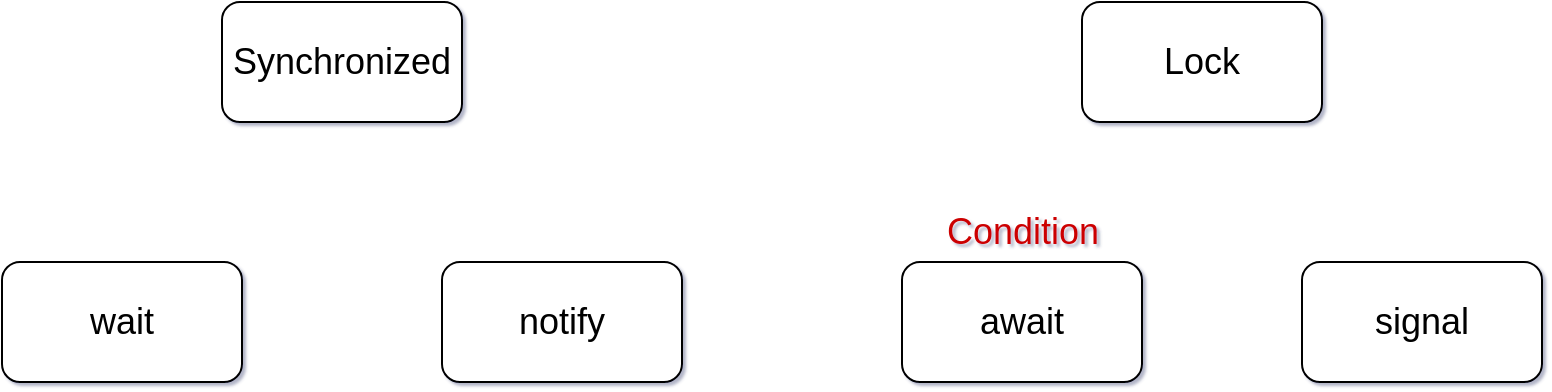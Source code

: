 <mxfile version="18.1.3" type="github">
  <diagram id="6qBIIyij7JlT-GvtMwbE" name="第 1 页">
    <mxGraphModel dx="922" dy="711" grid="1" gridSize="10" guides="1" tooltips="1" connect="1" arrows="1" fold="1" page="1" pageScale="1" pageWidth="827" pageHeight="1169" background="none" math="0" shadow="1">
      <root>
        <mxCell id="0" />
        <mxCell id="1" parent="0" />
        <mxCell id="4ZcToQ1ZvbZObrb-wOe--6" value="&lt;div&gt;Synchronized&lt;/div&gt;" style="rounded=1;whiteSpace=wrap;html=1;fontSize=18;" vertex="1" parent="1">
          <mxGeometry x="120" y="80" width="120" height="60" as="geometry" />
        </mxCell>
        <mxCell id="4ZcToQ1ZvbZObrb-wOe--7" value="wait" style="rounded=1;whiteSpace=wrap;html=1;fontSize=18;" vertex="1" parent="1">
          <mxGeometry x="10" y="210" width="120" height="60" as="geometry" />
        </mxCell>
        <mxCell id="4ZcToQ1ZvbZObrb-wOe--8" value="notify" style="rounded=1;whiteSpace=wrap;html=1;fontSize=18;" vertex="1" parent="1">
          <mxGeometry x="230" y="210" width="120" height="60" as="geometry" />
        </mxCell>
        <mxCell id="4ZcToQ1ZvbZObrb-wOe--9" value="Lock" style="rounded=1;whiteSpace=wrap;html=1;fontSize=18;" vertex="1" parent="1">
          <mxGeometry x="550" y="80" width="120" height="60" as="geometry" />
        </mxCell>
        <mxCell id="4ZcToQ1ZvbZObrb-wOe--10" value="await" style="rounded=1;whiteSpace=wrap;html=1;fontSize=18;" vertex="1" parent="1">
          <mxGeometry x="460" y="210" width="120" height="60" as="geometry" />
        </mxCell>
        <mxCell id="4ZcToQ1ZvbZObrb-wOe--11" value="signal" style="rounded=1;whiteSpace=wrap;html=1;fontSize=18;" vertex="1" parent="1">
          <mxGeometry x="660" y="210" width="120" height="60" as="geometry" />
        </mxCell>
        <mxCell id="4ZcToQ1ZvbZObrb-wOe--12" value="&lt;div&gt;&lt;font color=&quot;#CC0000&quot;&gt;Condition&lt;/font&gt;&lt;/div&gt;" style="text;html=1;align=center;verticalAlign=middle;resizable=0;points=[];autosize=1;strokeColor=none;fillColor=none;fontSize=18;" vertex="1" parent="1">
          <mxGeometry x="475" y="180" width="90" height="30" as="geometry" />
        </mxCell>
      </root>
    </mxGraphModel>
  </diagram>
</mxfile>

